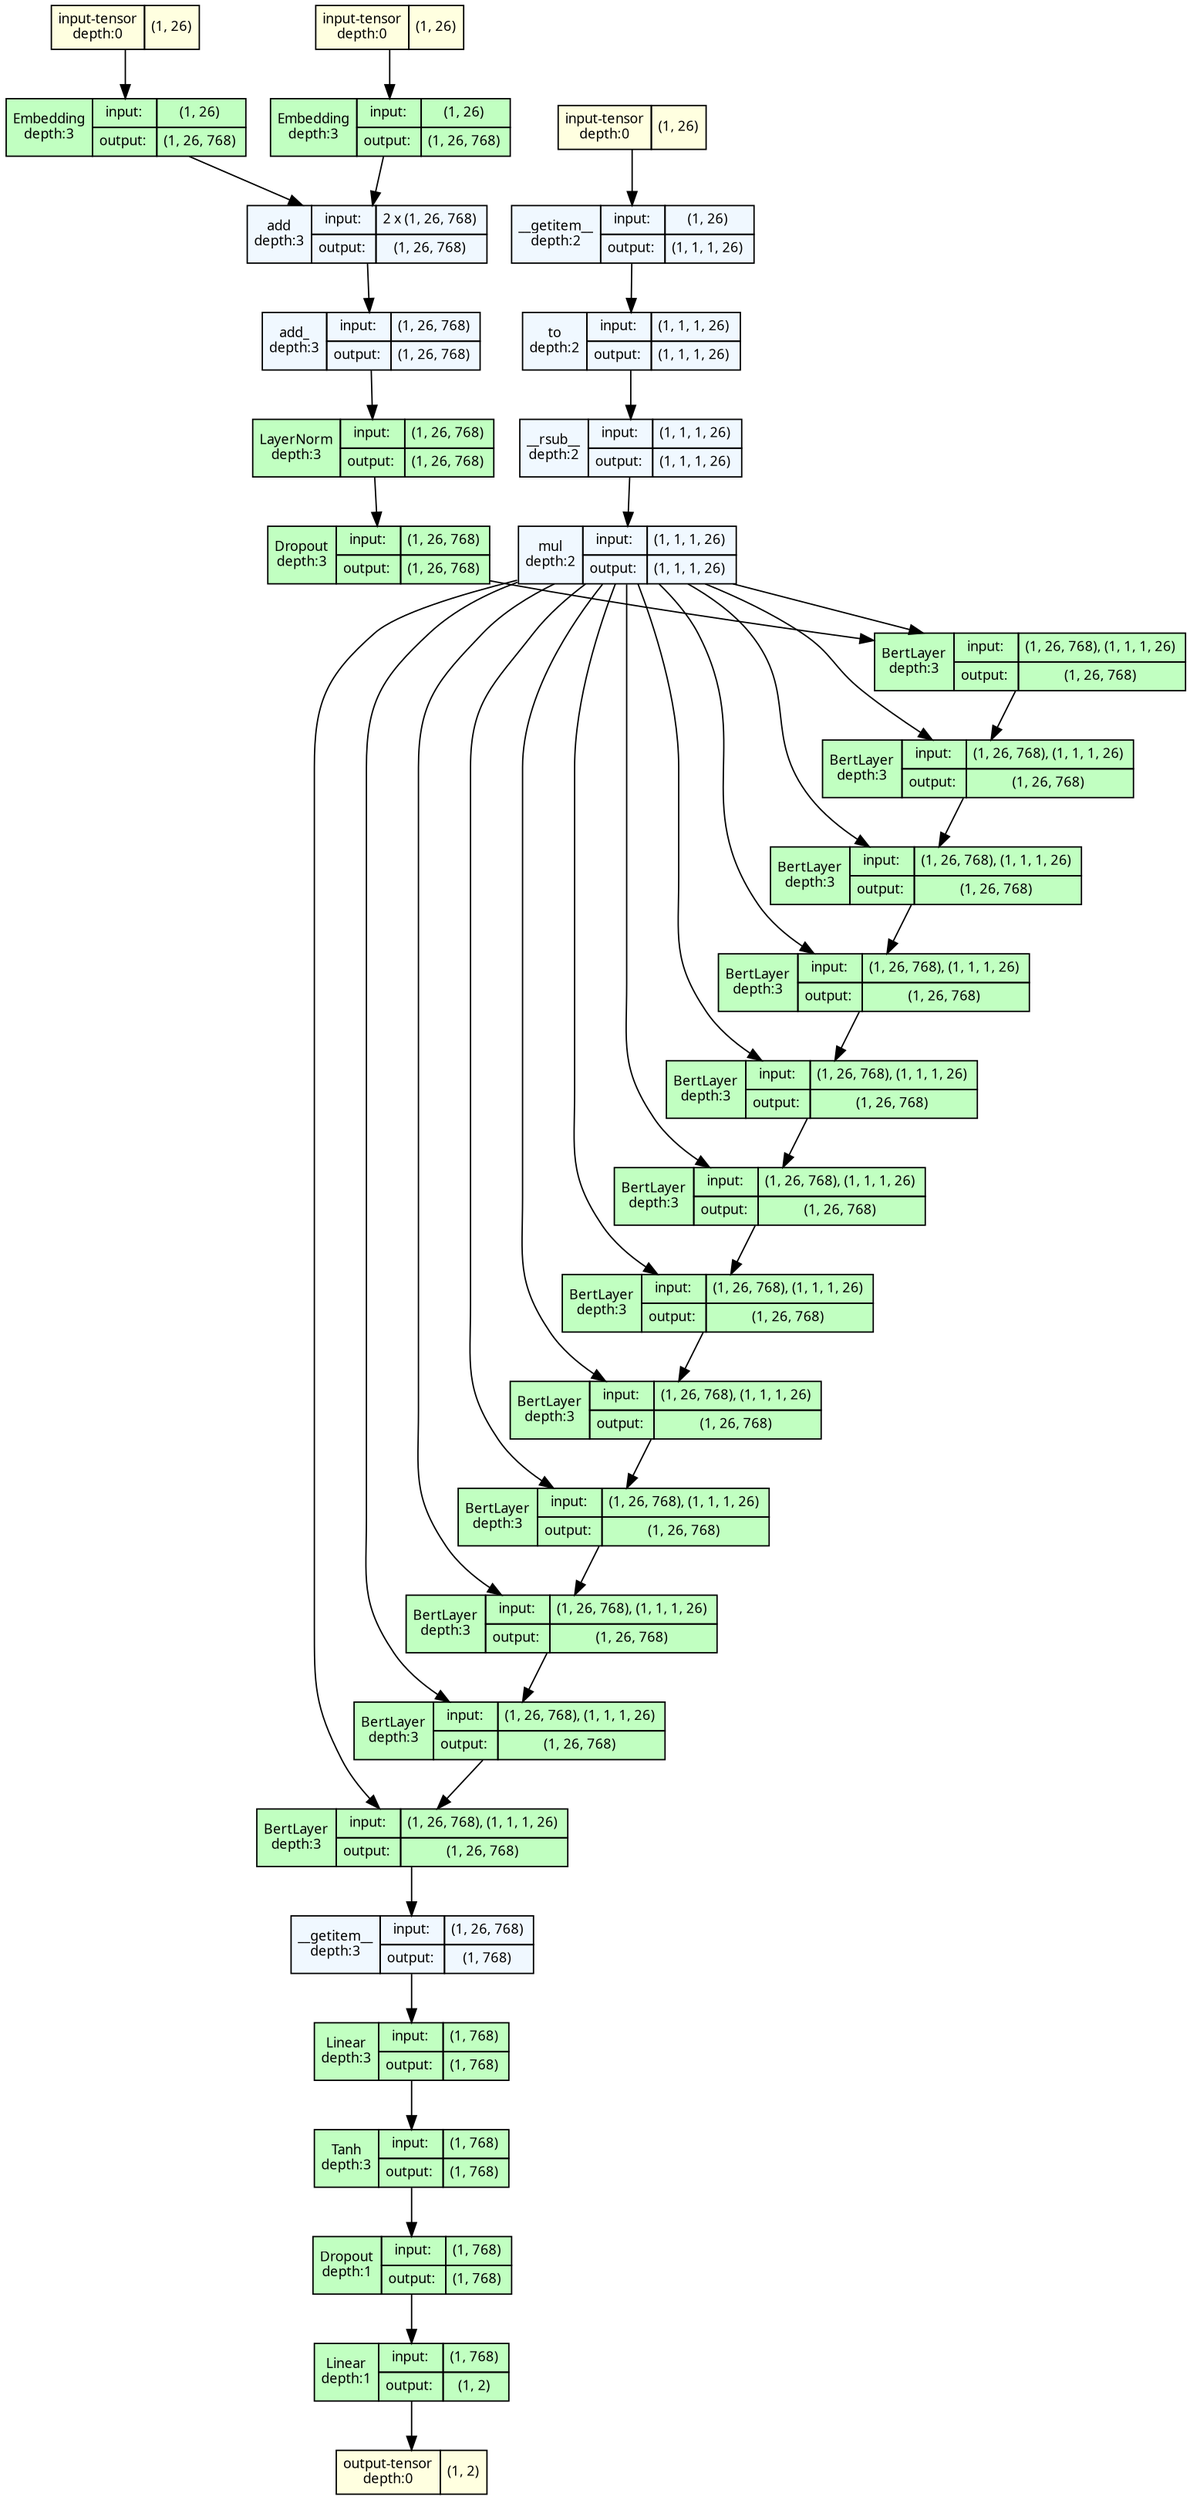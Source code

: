 strict digraph bert {
	graph [ordering=in rankdir=TB size="21.599999999999998,21.599999999999998"]
	node [align=left fontname="Linux libertine" fontsize=10 height=0.2 margin=0 ranksep=0.1 shape=plaintext style=filled]
	edge [fontsize=10]
	0 [label=<
                    <TABLE BORDER="0" CELLBORDER="1"
                    CELLSPACING="0" CELLPADDING="4">
                        <TR><TD>input-tensor<BR/>depth:0</TD><TD>(1, 26)</TD></TR>
                    </TABLE>> fillcolor=lightyellow]
	1 [label=<
                    <TABLE BORDER="0" CELLBORDER="1"
                    CELLSPACING="0" CELLPADDING="4">
                        <TR><TD>input-tensor<BR/>depth:0</TD><TD>(1, 26)</TD></TR>
                    </TABLE>> fillcolor=lightyellow]
	2 [label=<
                    <TABLE BORDER="0" CELLBORDER="1"
                    CELLSPACING="0" CELLPADDING="4">
                        <TR><TD>input-tensor<BR/>depth:0</TD><TD>(1, 26)</TD></TR>
                    </TABLE>> fillcolor=lightyellow]
	3 [label=<
                    <TABLE BORDER="0" CELLBORDER="1"
                    CELLSPACING="0" CELLPADDING="4">
                    <TR>
                        <TD ROWSPAN="2">__getitem__<BR/>depth:2</TD>
                        <TD COLSPAN="2">input:</TD>
                        <TD COLSPAN="2">(1, 26) </TD>
                    </TR>
                    <TR>
                        <TD COLSPAN="2">output: </TD>
                        <TD COLSPAN="2">(1, 1, 1, 26) </TD>
                    </TR>
                    </TABLE>> fillcolor=aliceblue]
	4 [label=<
                    <TABLE BORDER="0" CELLBORDER="1"
                    CELLSPACING="0" CELLPADDING="4">
                    <TR>
                        <TD ROWSPAN="2">to<BR/>depth:2</TD>
                        <TD COLSPAN="2">input:</TD>
                        <TD COLSPAN="2">(1, 1, 1, 26) </TD>
                    </TR>
                    <TR>
                        <TD COLSPAN="2">output: </TD>
                        <TD COLSPAN="2">(1, 1, 1, 26) </TD>
                    </TR>
                    </TABLE>> fillcolor=aliceblue]
	5 [label=<
                    <TABLE BORDER="0" CELLBORDER="1"
                    CELLSPACING="0" CELLPADDING="4">
                    <TR>
                        <TD ROWSPAN="2">__rsub__<BR/>depth:2</TD>
                        <TD COLSPAN="2">input:</TD>
                        <TD COLSPAN="2">(1, 1, 1, 26) </TD>
                    </TR>
                    <TR>
                        <TD COLSPAN="2">output: </TD>
                        <TD COLSPAN="2">(1, 1, 1, 26) </TD>
                    </TR>
                    </TABLE>> fillcolor=aliceblue]
	6 [label=<
                    <TABLE BORDER="0" CELLBORDER="1"
                    CELLSPACING="0" CELLPADDING="4">
                    <TR>
                        <TD ROWSPAN="2">mul<BR/>depth:2</TD>
                        <TD COLSPAN="2">input:</TD>
                        <TD COLSPAN="2">(1, 1, 1, 26) </TD>
                    </TR>
                    <TR>
                        <TD COLSPAN="2">output: </TD>
                        <TD COLSPAN="2">(1, 1, 1, 26) </TD>
                    </TR>
                    </TABLE>> fillcolor=aliceblue]
	7 [label=<
                    <TABLE BORDER="0" CELLBORDER="1"
                    CELLSPACING="0" CELLPADDING="4">
                    <TR>
                        <TD ROWSPAN="2">Embedding<BR/>depth:3</TD>
                        <TD COLSPAN="2">input:</TD>
                        <TD COLSPAN="2">(1, 26) </TD>
                    </TR>
                    <TR>
                        <TD COLSPAN="2">output: </TD>
                        <TD COLSPAN="2">(1, 26, 768) </TD>
                    </TR>
                    </TABLE>> fillcolor=darkseagreen1]
	8 [label=<
                    <TABLE BORDER="0" CELLBORDER="1"
                    CELLSPACING="0" CELLPADDING="4">
                    <TR>
                        <TD ROWSPAN="2">Embedding<BR/>depth:3</TD>
                        <TD COLSPAN="2">input:</TD>
                        <TD COLSPAN="2">(1, 26) </TD>
                    </TR>
                    <TR>
                        <TD COLSPAN="2">output: </TD>
                        <TD COLSPAN="2">(1, 26, 768) </TD>
                    </TR>
                    </TABLE>> fillcolor=darkseagreen1]
	9 [label=<
                    <TABLE BORDER="0" CELLBORDER="1"
                    CELLSPACING="0" CELLPADDING="4">
                    <TR>
                        <TD ROWSPAN="2">add<BR/>depth:3</TD>
                        <TD COLSPAN="2">input:</TD>
                        <TD COLSPAN="2">2 x (1, 26, 768) </TD>
                    </TR>
                    <TR>
                        <TD COLSPAN="2">output: </TD>
                        <TD COLSPAN="2">(1, 26, 768) </TD>
                    </TR>
                    </TABLE>> fillcolor=aliceblue]
	10 [label=<
                    <TABLE BORDER="0" CELLBORDER="1"
                    CELLSPACING="0" CELLPADDING="4">
                    <TR>
                        <TD ROWSPAN="2">add_<BR/>depth:3</TD>
                        <TD COLSPAN="2">input:</TD>
                        <TD COLSPAN="2">(1, 26, 768) </TD>
                    </TR>
                    <TR>
                        <TD COLSPAN="2">output: </TD>
                        <TD COLSPAN="2">(1, 26, 768) </TD>
                    </TR>
                    </TABLE>> fillcolor=aliceblue]
	11 [label=<
                    <TABLE BORDER="0" CELLBORDER="1"
                    CELLSPACING="0" CELLPADDING="4">
                    <TR>
                        <TD ROWSPAN="2">LayerNorm<BR/>depth:3</TD>
                        <TD COLSPAN="2">input:</TD>
                        <TD COLSPAN="2">(1, 26, 768) </TD>
                    </TR>
                    <TR>
                        <TD COLSPAN="2">output: </TD>
                        <TD COLSPAN="2">(1, 26, 768) </TD>
                    </TR>
                    </TABLE>> fillcolor=darkseagreen1]
	12 [label=<
                    <TABLE BORDER="0" CELLBORDER="1"
                    CELLSPACING="0" CELLPADDING="4">
                    <TR>
                        <TD ROWSPAN="2">Dropout<BR/>depth:3</TD>
                        <TD COLSPAN="2">input:</TD>
                        <TD COLSPAN="2">(1, 26, 768) </TD>
                    </TR>
                    <TR>
                        <TD COLSPAN="2">output: </TD>
                        <TD COLSPAN="2">(1, 26, 768) </TD>
                    </TR>
                    </TABLE>> fillcolor=darkseagreen1]
	13 [label=<
                    <TABLE BORDER="0" CELLBORDER="1"
                    CELLSPACING="0" CELLPADDING="4">
                    <TR>
                        <TD ROWSPAN="2">BertLayer<BR/>depth:3</TD>
                        <TD COLSPAN="2">input:</TD>
                        <TD COLSPAN="2">(1, 26, 768), (1, 1, 1, 26) </TD>
                    </TR>
                    <TR>
                        <TD COLSPAN="2">output: </TD>
                        <TD COLSPAN="2">(1, 26, 768) </TD>
                    </TR>
                    </TABLE>> fillcolor=darkseagreen1]
	14 [label=<
                    <TABLE BORDER="0" CELLBORDER="1"
                    CELLSPACING="0" CELLPADDING="4">
                    <TR>
                        <TD ROWSPAN="2">BertLayer<BR/>depth:3</TD>
                        <TD COLSPAN="2">input:</TD>
                        <TD COLSPAN="2">(1, 26, 768), (1, 1, 1, 26) </TD>
                    </TR>
                    <TR>
                        <TD COLSPAN="2">output: </TD>
                        <TD COLSPAN="2">(1, 26, 768) </TD>
                    </TR>
                    </TABLE>> fillcolor=darkseagreen1]
	15 [label=<
                    <TABLE BORDER="0" CELLBORDER="1"
                    CELLSPACING="0" CELLPADDING="4">
                    <TR>
                        <TD ROWSPAN="2">BertLayer<BR/>depth:3</TD>
                        <TD COLSPAN="2">input:</TD>
                        <TD COLSPAN="2">(1, 26, 768), (1, 1, 1, 26) </TD>
                    </TR>
                    <TR>
                        <TD COLSPAN="2">output: </TD>
                        <TD COLSPAN="2">(1, 26, 768) </TD>
                    </TR>
                    </TABLE>> fillcolor=darkseagreen1]
	16 [label=<
                    <TABLE BORDER="0" CELLBORDER="1"
                    CELLSPACING="0" CELLPADDING="4">
                    <TR>
                        <TD ROWSPAN="2">BertLayer<BR/>depth:3</TD>
                        <TD COLSPAN="2">input:</TD>
                        <TD COLSPAN="2">(1, 26, 768), (1, 1, 1, 26) </TD>
                    </TR>
                    <TR>
                        <TD COLSPAN="2">output: </TD>
                        <TD COLSPAN="2">(1, 26, 768) </TD>
                    </TR>
                    </TABLE>> fillcolor=darkseagreen1]
	17 [label=<
                    <TABLE BORDER="0" CELLBORDER="1"
                    CELLSPACING="0" CELLPADDING="4">
                    <TR>
                        <TD ROWSPAN="2">BertLayer<BR/>depth:3</TD>
                        <TD COLSPAN="2">input:</TD>
                        <TD COLSPAN="2">(1, 26, 768), (1, 1, 1, 26) </TD>
                    </TR>
                    <TR>
                        <TD COLSPAN="2">output: </TD>
                        <TD COLSPAN="2">(1, 26, 768) </TD>
                    </TR>
                    </TABLE>> fillcolor=darkseagreen1]
	18 [label=<
                    <TABLE BORDER="0" CELLBORDER="1"
                    CELLSPACING="0" CELLPADDING="4">
                    <TR>
                        <TD ROWSPAN="2">BertLayer<BR/>depth:3</TD>
                        <TD COLSPAN="2">input:</TD>
                        <TD COLSPAN="2">(1, 26, 768), (1, 1, 1, 26) </TD>
                    </TR>
                    <TR>
                        <TD COLSPAN="2">output: </TD>
                        <TD COLSPAN="2">(1, 26, 768) </TD>
                    </TR>
                    </TABLE>> fillcolor=darkseagreen1]
	19 [label=<
                    <TABLE BORDER="0" CELLBORDER="1"
                    CELLSPACING="0" CELLPADDING="4">
                    <TR>
                        <TD ROWSPAN="2">BertLayer<BR/>depth:3</TD>
                        <TD COLSPAN="2">input:</TD>
                        <TD COLSPAN="2">(1, 26, 768), (1, 1, 1, 26) </TD>
                    </TR>
                    <TR>
                        <TD COLSPAN="2">output: </TD>
                        <TD COLSPAN="2">(1, 26, 768) </TD>
                    </TR>
                    </TABLE>> fillcolor=darkseagreen1]
	20 [label=<
                    <TABLE BORDER="0" CELLBORDER="1"
                    CELLSPACING="0" CELLPADDING="4">
                    <TR>
                        <TD ROWSPAN="2">BertLayer<BR/>depth:3</TD>
                        <TD COLSPAN="2">input:</TD>
                        <TD COLSPAN="2">(1, 26, 768), (1, 1, 1, 26) </TD>
                    </TR>
                    <TR>
                        <TD COLSPAN="2">output: </TD>
                        <TD COLSPAN="2">(1, 26, 768) </TD>
                    </TR>
                    </TABLE>> fillcolor=darkseagreen1]
	21 [label=<
                    <TABLE BORDER="0" CELLBORDER="1"
                    CELLSPACING="0" CELLPADDING="4">
                    <TR>
                        <TD ROWSPAN="2">BertLayer<BR/>depth:3</TD>
                        <TD COLSPAN="2">input:</TD>
                        <TD COLSPAN="2">(1, 26, 768), (1, 1, 1, 26) </TD>
                    </TR>
                    <TR>
                        <TD COLSPAN="2">output: </TD>
                        <TD COLSPAN="2">(1, 26, 768) </TD>
                    </TR>
                    </TABLE>> fillcolor=darkseagreen1]
	22 [label=<
                    <TABLE BORDER="0" CELLBORDER="1"
                    CELLSPACING="0" CELLPADDING="4">
                    <TR>
                        <TD ROWSPAN="2">BertLayer<BR/>depth:3</TD>
                        <TD COLSPAN="2">input:</TD>
                        <TD COLSPAN="2">(1, 26, 768), (1, 1, 1, 26) </TD>
                    </TR>
                    <TR>
                        <TD COLSPAN="2">output: </TD>
                        <TD COLSPAN="2">(1, 26, 768) </TD>
                    </TR>
                    </TABLE>> fillcolor=darkseagreen1]
	23 [label=<
                    <TABLE BORDER="0" CELLBORDER="1"
                    CELLSPACING="0" CELLPADDING="4">
                    <TR>
                        <TD ROWSPAN="2">BertLayer<BR/>depth:3</TD>
                        <TD COLSPAN="2">input:</TD>
                        <TD COLSPAN="2">(1, 26, 768), (1, 1, 1, 26) </TD>
                    </TR>
                    <TR>
                        <TD COLSPAN="2">output: </TD>
                        <TD COLSPAN="2">(1, 26, 768) </TD>
                    </TR>
                    </TABLE>> fillcolor=darkseagreen1]
	24 [label=<
                    <TABLE BORDER="0" CELLBORDER="1"
                    CELLSPACING="0" CELLPADDING="4">
                    <TR>
                        <TD ROWSPAN="2">BertLayer<BR/>depth:3</TD>
                        <TD COLSPAN="2">input:</TD>
                        <TD COLSPAN="2">(1, 26, 768), (1, 1, 1, 26) </TD>
                    </TR>
                    <TR>
                        <TD COLSPAN="2">output: </TD>
                        <TD COLSPAN="2">(1, 26, 768) </TD>
                    </TR>
                    </TABLE>> fillcolor=darkseagreen1]
	25 [label=<
                    <TABLE BORDER="0" CELLBORDER="1"
                    CELLSPACING="0" CELLPADDING="4">
                    <TR>
                        <TD ROWSPAN="2">__getitem__<BR/>depth:3</TD>
                        <TD COLSPAN="2">input:</TD>
                        <TD COLSPAN="2">(1, 26, 768) </TD>
                    </TR>
                    <TR>
                        <TD COLSPAN="2">output: </TD>
                        <TD COLSPAN="2">(1, 768) </TD>
                    </TR>
                    </TABLE>> fillcolor=aliceblue]
	26 [label=<
                    <TABLE BORDER="0" CELLBORDER="1"
                    CELLSPACING="0" CELLPADDING="4">
                    <TR>
                        <TD ROWSPAN="2">Linear<BR/>depth:3</TD>
                        <TD COLSPAN="2">input:</TD>
                        <TD COLSPAN="2">(1, 768) </TD>
                    </TR>
                    <TR>
                        <TD COLSPAN="2">output: </TD>
                        <TD COLSPAN="2">(1, 768) </TD>
                    </TR>
                    </TABLE>> fillcolor=darkseagreen1]
	27 [label=<
                    <TABLE BORDER="0" CELLBORDER="1"
                    CELLSPACING="0" CELLPADDING="4">
                    <TR>
                        <TD ROWSPAN="2">Tanh<BR/>depth:3</TD>
                        <TD COLSPAN="2">input:</TD>
                        <TD COLSPAN="2">(1, 768) </TD>
                    </TR>
                    <TR>
                        <TD COLSPAN="2">output: </TD>
                        <TD COLSPAN="2">(1, 768) </TD>
                    </TR>
                    </TABLE>> fillcolor=darkseagreen1]
	28 [label=<
                    <TABLE BORDER="0" CELLBORDER="1"
                    CELLSPACING="0" CELLPADDING="4">
                    <TR>
                        <TD ROWSPAN="2">Dropout<BR/>depth:1</TD>
                        <TD COLSPAN="2">input:</TD>
                        <TD COLSPAN="2">(1, 768) </TD>
                    </TR>
                    <TR>
                        <TD COLSPAN="2">output: </TD>
                        <TD COLSPAN="2">(1, 768) </TD>
                    </TR>
                    </TABLE>> fillcolor=darkseagreen1]
	29 [label=<
                    <TABLE BORDER="0" CELLBORDER="1"
                    CELLSPACING="0" CELLPADDING="4">
                    <TR>
                        <TD ROWSPAN="2">Linear<BR/>depth:1</TD>
                        <TD COLSPAN="2">input:</TD>
                        <TD COLSPAN="2">(1, 768) </TD>
                    </TR>
                    <TR>
                        <TD COLSPAN="2">output: </TD>
                        <TD COLSPAN="2">(1, 2) </TD>
                    </TR>
                    </TABLE>> fillcolor=darkseagreen1]
	30 [label=<
                    <TABLE BORDER="0" CELLBORDER="1"
                    CELLSPACING="0" CELLPADDING="4">
                        <TR><TD>output-tensor<BR/>depth:0</TD><TD>(1, 2)</TD></TR>
                    </TABLE>> fillcolor=lightyellow]
	2 -> 3
	3 -> 4
	4 -> 5
	5 -> 6
	0 -> 7
	1 -> 8
	7 -> 9
	8 -> 9
	9 -> 10
	10 -> 11
	11 -> 12
	12 -> 13
	6 -> 13
	6 -> 14
	6 -> 15
	6 -> 16
	6 -> 17
	6 -> 18
	6 -> 19
	6 -> 20
	6 -> 21
	6 -> 22
	6 -> 23
	6 -> 24
	13 -> 14
	14 -> 15
	15 -> 16
	16 -> 17
	17 -> 18
	18 -> 19
	19 -> 20
	20 -> 21
	21 -> 22
	22 -> 23
	23 -> 24
	24 -> 25
	25 -> 26
	26 -> 27
	27 -> 28
	28 -> 29
	29 -> 30
}
strict digraph bert {
	graph [ordering=in rankdir=TB size="25.2,25.2"]
	node [align=left fontname="Linux libertine" fontsize=10 height=0.2 margin=0 ranksep=0.1 shape=plaintext style=filled]
	edge [fontsize=10]
	0 [label=<
                    <TABLE BORDER="0" CELLBORDER="1"
                    CELLSPACING="0" CELLPADDING="4">
                        <TR><TD>input-tensor<BR/>depth:0</TD><TD>(1, 23)</TD></TR>
                    </TABLE>> fillcolor=lightyellow]
	1 [label=<
                    <TABLE BORDER="0" CELLBORDER="1"
                    CELLSPACING="0" CELLPADDING="4">
                        <TR><TD>input-tensor<BR/>depth:0</TD><TD>(1, 23)</TD></TR>
                    </TABLE>> fillcolor=lightyellow]
	2 [label=<
                    <TABLE BORDER="0" CELLBORDER="1"
                    CELLSPACING="0" CELLPADDING="4">
                        <TR><TD>input-tensor<BR/>depth:0</TD><TD>(1, 23)</TD></TR>
                    </TABLE>> fillcolor=lightyellow]
	subgraph cluster_2 {
		fontsize=12 label=BertModel labeljust=l style=dashed
		3 [label=<
                    <TABLE BORDER="0" CELLBORDER="1"
                    CELLSPACING="0" CELLPADDING="4">
                    <TR>
                        <TD ROWSPAN="2">__getitem__<BR/>depth:2</TD>
                        <TD COLSPAN="2">input:</TD>
                        <TD COLSPAN="2">(1, 23) </TD>
                    </TR>
                    <TR>
                        <TD COLSPAN="2">output: </TD>
                        <TD COLSPAN="2">(1, 1, 1, 23) </TD>
                    </TR>
                    </TABLE>> fillcolor=aliceblue]
		4 [label=<
                    <TABLE BORDER="0" CELLBORDER="1"
                    CELLSPACING="0" CELLPADDING="4">
                    <TR>
                        <TD ROWSPAN="2">to<BR/>depth:2</TD>
                        <TD COLSPAN="2">input:</TD>
                        <TD COLSPAN="2">(1, 1, 1, 23) </TD>
                    </TR>
                    <TR>
                        <TD COLSPAN="2">output: </TD>
                        <TD COLSPAN="2">(1, 1, 1, 23) </TD>
                    </TR>
                    </TABLE>> fillcolor=aliceblue]
		5 [label=<
                    <TABLE BORDER="0" CELLBORDER="1"
                    CELLSPACING="0" CELLPADDING="4">
                    <TR>
                        <TD ROWSPAN="2">__rsub__<BR/>depth:2</TD>
                        <TD COLSPAN="2">input:</TD>
                        <TD COLSPAN="2">(1, 1, 1, 23) </TD>
                    </TR>
                    <TR>
                        <TD COLSPAN="2">output: </TD>
                        <TD COLSPAN="2">(1, 1, 1, 23) </TD>
                    </TR>
                    </TABLE>> fillcolor=aliceblue]
		6 [label=<
                    <TABLE BORDER="0" CELLBORDER="1"
                    CELLSPACING="0" CELLPADDING="4">
                    <TR>
                        <TD ROWSPAN="2">mul<BR/>depth:2</TD>
                        <TD COLSPAN="2">input:</TD>
                        <TD COLSPAN="2">(1, 1, 1, 23) </TD>
                    </TR>
                    <TR>
                        <TD COLSPAN="2">output: </TD>
                        <TD COLSPAN="2">(1, 1, 1, 23) </TD>
                    </TR>
                    </TABLE>> fillcolor=aliceblue]
		subgraph cluster_3 {
			fontsize=12 label=BertEmbeddings labeljust=l style=dashed
			7 [label=<
                    <TABLE BORDER="0" CELLBORDER="1"
                    CELLSPACING="0" CELLPADDING="4">
                    <TR>
                        <TD ROWSPAN="2">Embedding<BR/>depth:3</TD>
                        <TD COLSPAN="2">input:</TD>
                        <TD COLSPAN="2">(1, 23) </TD>
                    </TR>
                    <TR>
                        <TD COLSPAN="2">output: </TD>
                        <TD COLSPAN="2">(1, 23, 768) </TD>
                    </TR>
                    </TABLE>> fillcolor=darkseagreen1]
			8 [label=<
                    <TABLE BORDER="0" CELLBORDER="1"
                    CELLSPACING="0" CELLPADDING="4">
                    <TR>
                        <TD ROWSPAN="2">Embedding<BR/>depth:3</TD>
                        <TD COLSPAN="2">input:</TD>
                        <TD COLSPAN="2">(1, 23) </TD>
                    </TR>
                    <TR>
                        <TD COLSPAN="2">output: </TD>
                        <TD COLSPAN="2">(1, 23, 768) </TD>
                    </TR>
                    </TABLE>> fillcolor=darkseagreen1]
			9 [label=<
                    <TABLE BORDER="0" CELLBORDER="1"
                    CELLSPACING="0" CELLPADDING="4">
                    <TR>
                        <TD ROWSPAN="2">add<BR/>depth:3</TD>
                        <TD COLSPAN="2">input:</TD>
                        <TD COLSPAN="2">2 x (1, 23, 768) </TD>
                    </TR>
                    <TR>
                        <TD COLSPAN="2">output: </TD>
                        <TD COLSPAN="2">(1, 23, 768) </TD>
                    </TR>
                    </TABLE>> fillcolor=aliceblue]
			10 [label=<
                    <TABLE BORDER="0" CELLBORDER="1"
                    CELLSPACING="0" CELLPADDING="4">
                    <TR>
                        <TD ROWSPAN="2">add_<BR/>depth:3</TD>
                        <TD COLSPAN="2">input:</TD>
                        <TD COLSPAN="2">(1, 23, 768) </TD>
                    </TR>
                    <TR>
                        <TD COLSPAN="2">output: </TD>
                        <TD COLSPAN="2">(1, 23, 768) </TD>
                    </TR>
                    </TABLE>> fillcolor=aliceblue]
			11 [label=<
                    <TABLE BORDER="0" CELLBORDER="1"
                    CELLSPACING="0" CELLPADDING="4">
                    <TR>
                        <TD ROWSPAN="2">LayerNorm<BR/>depth:3</TD>
                        <TD COLSPAN="2">input:</TD>
                        <TD COLSPAN="2">(1, 23, 768) </TD>
                    </TR>
                    <TR>
                        <TD COLSPAN="2">output: </TD>
                        <TD COLSPAN="2">(1, 23, 768) </TD>
                    </TR>
                    </TABLE>> fillcolor=darkseagreen1]
			12 [label=<
                    <TABLE BORDER="0" CELLBORDER="1"
                    CELLSPACING="0" CELLPADDING="4">
                    <TR>
                        <TD ROWSPAN="2">Dropout<BR/>depth:3</TD>
                        <TD COLSPAN="2">input:</TD>
                        <TD COLSPAN="2">(1, 23, 768) </TD>
                    </TR>
                    <TR>
                        <TD COLSPAN="2">output: </TD>
                        <TD COLSPAN="2">(1, 23, 768) </TD>
                    </TR>
                    </TABLE>> fillcolor=darkseagreen1]
		}
		subgraph cluster_4 {
			fontsize=12 label=BertEncoder labeljust=l style=dashed
			13 [label=<
                    <TABLE BORDER="0" CELLBORDER="1"
                    CELLSPACING="0" CELLPADDING="4">
                    <TR>
                        <TD ROWSPAN="2">BertLayer<BR/>depth:3</TD>
                        <TD COLSPAN="2">input:</TD>
                        <TD COLSPAN="2">(1, 23, 768), (1, 1, 1, 23) </TD>
                    </TR>
                    <TR>
                        <TD COLSPAN="2">output: </TD>
                        <TD COLSPAN="2">(1, 23, 768) </TD>
                    </TR>
                    </TABLE>> fillcolor=darkseagreen1]
			14 [label=<
                    <TABLE BORDER="0" CELLBORDER="1"
                    CELLSPACING="0" CELLPADDING="4">
                    <TR>
                        <TD ROWSPAN="2">BertLayer<BR/>depth:3</TD>
                        <TD COLSPAN="2">input:</TD>
                        <TD COLSPAN="2">(1, 23, 768), (1, 1, 1, 23) </TD>
                    </TR>
                    <TR>
                        <TD COLSPAN="2">output: </TD>
                        <TD COLSPAN="2">(1, 23, 768) </TD>
                    </TR>
                    </TABLE>> fillcolor=darkseagreen1]
			15 [label=<
                    <TABLE BORDER="0" CELLBORDER="1"
                    CELLSPACING="0" CELLPADDING="4">
                    <TR>
                        <TD ROWSPAN="2">BertLayer<BR/>depth:3</TD>
                        <TD COLSPAN="2">input:</TD>
                        <TD COLSPAN="2">(1, 23, 768), (1, 1, 1, 23) </TD>
                    </TR>
                    <TR>
                        <TD COLSPAN="2">output: </TD>
                        <TD COLSPAN="2">(1, 23, 768) </TD>
                    </TR>
                    </TABLE>> fillcolor=darkseagreen1]
			16 [label=<
                    <TABLE BORDER="0" CELLBORDER="1"
                    CELLSPACING="0" CELLPADDING="4">
                    <TR>
                        <TD ROWSPAN="2">BertLayer<BR/>depth:3</TD>
                        <TD COLSPAN="2">input:</TD>
                        <TD COLSPAN="2">(1, 23, 768), (1, 1, 1, 23) </TD>
                    </TR>
                    <TR>
                        <TD COLSPAN="2">output: </TD>
                        <TD COLSPAN="2">(1, 23, 768) </TD>
                    </TR>
                    </TABLE>> fillcolor=darkseagreen1]
			17 [label=<
                    <TABLE BORDER="0" CELLBORDER="1"
                    CELLSPACING="0" CELLPADDING="4">
                    <TR>
                        <TD ROWSPAN="2">BertLayer<BR/>depth:3</TD>
                        <TD COLSPAN="2">input:</TD>
                        <TD COLSPAN="2">(1, 23, 768), (1, 1, 1, 23) </TD>
                    </TR>
                    <TR>
                        <TD COLSPAN="2">output: </TD>
                        <TD COLSPAN="2">(1, 23, 768) </TD>
                    </TR>
                    </TABLE>> fillcolor=darkseagreen1]
			18 [label=<
                    <TABLE BORDER="0" CELLBORDER="1"
                    CELLSPACING="0" CELLPADDING="4">
                    <TR>
                        <TD ROWSPAN="2">BertLayer<BR/>depth:3</TD>
                        <TD COLSPAN="2">input:</TD>
                        <TD COLSPAN="2">(1, 23, 768), (1, 1, 1, 23) </TD>
                    </TR>
                    <TR>
                        <TD COLSPAN="2">output: </TD>
                        <TD COLSPAN="2">(1, 23, 768) </TD>
                    </TR>
                    </TABLE>> fillcolor=darkseagreen1]
			19 [label=<
                    <TABLE BORDER="0" CELLBORDER="1"
                    CELLSPACING="0" CELLPADDING="4">
                    <TR>
                        <TD ROWSPAN="2">BertLayer<BR/>depth:3</TD>
                        <TD COLSPAN="2">input:</TD>
                        <TD COLSPAN="2">(1, 23, 768), (1, 1, 1, 23) </TD>
                    </TR>
                    <TR>
                        <TD COLSPAN="2">output: </TD>
                        <TD COLSPAN="2">(1, 23, 768) </TD>
                    </TR>
                    </TABLE>> fillcolor=darkseagreen1]
			20 [label=<
                    <TABLE BORDER="0" CELLBORDER="1"
                    CELLSPACING="0" CELLPADDING="4">
                    <TR>
                        <TD ROWSPAN="2">BertLayer<BR/>depth:3</TD>
                        <TD COLSPAN="2">input:</TD>
                        <TD COLSPAN="2">(1, 23, 768), (1, 1, 1, 23) </TD>
                    </TR>
                    <TR>
                        <TD COLSPAN="2">output: </TD>
                        <TD COLSPAN="2">(1, 23, 768) </TD>
                    </TR>
                    </TABLE>> fillcolor=darkseagreen1]
			21 [label=<
                    <TABLE BORDER="0" CELLBORDER="1"
                    CELLSPACING="0" CELLPADDING="4">
                    <TR>
                        <TD ROWSPAN="2">BertLayer<BR/>depth:3</TD>
                        <TD COLSPAN="2">input:</TD>
                        <TD COLSPAN="2">(1, 23, 768), (1, 1, 1, 23) </TD>
                    </TR>
                    <TR>
                        <TD COLSPAN="2">output: </TD>
                        <TD COLSPAN="2">(1, 23, 768) </TD>
                    </TR>
                    </TABLE>> fillcolor=darkseagreen1]
			22 [label=<
                    <TABLE BORDER="0" CELLBORDER="1"
                    CELLSPACING="0" CELLPADDING="4">
                    <TR>
                        <TD ROWSPAN="2">BertLayer<BR/>depth:3</TD>
                        <TD COLSPAN="2">input:</TD>
                        <TD COLSPAN="2">(1, 23, 768), (1, 1, 1, 23) </TD>
                    </TR>
                    <TR>
                        <TD COLSPAN="2">output: </TD>
                        <TD COLSPAN="2">(1, 23, 768) </TD>
                    </TR>
                    </TABLE>> fillcolor=darkseagreen1]
			23 [label=<
                    <TABLE BORDER="0" CELLBORDER="1"
                    CELLSPACING="0" CELLPADDING="4">
                    <TR>
                        <TD ROWSPAN="2">BertLayer<BR/>depth:3</TD>
                        <TD COLSPAN="2">input:</TD>
                        <TD COLSPAN="2">(1, 23, 768), (1, 1, 1, 23) </TD>
                    </TR>
                    <TR>
                        <TD COLSPAN="2">output: </TD>
                        <TD COLSPAN="2">(1, 23, 768) </TD>
                    </TR>
                    </TABLE>> fillcolor=darkseagreen1]
			24 [label=<
                    <TABLE BORDER="0" CELLBORDER="1"
                    CELLSPACING="0" CELLPADDING="4">
                    <TR>
                        <TD ROWSPAN="2">BertLayer<BR/>depth:3</TD>
                        <TD COLSPAN="2">input:</TD>
                        <TD COLSPAN="2">(1, 23, 768), (1, 1, 1, 23) </TD>
                    </TR>
                    <TR>
                        <TD COLSPAN="2">output: </TD>
                        <TD COLSPAN="2">(1, 23, 768) </TD>
                    </TR>
                    </TABLE>> fillcolor=darkseagreen1]
		}
		subgraph cluster_5 {
			fontsize=12 label=BertPooler labeljust=l style=dashed
			25 [label=<
                    <TABLE BORDER="0" CELLBORDER="1"
                    CELLSPACING="0" CELLPADDING="4">
                    <TR>
                        <TD ROWSPAN="2">__getitem__<BR/>depth:3</TD>
                        <TD COLSPAN="2">input:</TD>
                        <TD COLSPAN="2">(1, 23, 768) </TD>
                    </TR>
                    <TR>
                        <TD COLSPAN="2">output: </TD>
                        <TD COLSPAN="2">(1, 768) </TD>
                    </TR>
                    </TABLE>> fillcolor=aliceblue]
			26 [label=<
                    <TABLE BORDER="0" CELLBORDER="1"
                    CELLSPACING="0" CELLPADDING="4">
                    <TR>
                        <TD ROWSPAN="2">Linear<BR/>depth:3</TD>
                        <TD COLSPAN="2">input:</TD>
                        <TD COLSPAN="2">(1, 768) </TD>
                    </TR>
                    <TR>
                        <TD COLSPAN="2">output: </TD>
                        <TD COLSPAN="2">(1, 768) </TD>
                    </TR>
                    </TABLE>> fillcolor=darkseagreen1]
			27 [label=<
                    <TABLE BORDER="0" CELLBORDER="1"
                    CELLSPACING="0" CELLPADDING="4">
                    <TR>
                        <TD ROWSPAN="2">Tanh<BR/>depth:3</TD>
                        <TD COLSPAN="2">input:</TD>
                        <TD COLSPAN="2">(1, 768) </TD>
                    </TR>
                    <TR>
                        <TD COLSPAN="2">output: </TD>
                        <TD COLSPAN="2">(1, 768) </TD>
                    </TR>
                    </TABLE>> fillcolor=darkseagreen1]
		}
	}
	28 [label=<
                    <TABLE BORDER="0" CELLBORDER="1"
                    CELLSPACING="0" CELLPADDING="4">
                    <TR>
                        <TD ROWSPAN="2">Dropout<BR/>depth:1</TD>
                        <TD COLSPAN="2">input:</TD>
                        <TD COLSPAN="2">(1, 768) </TD>
                    </TR>
                    <TR>
                        <TD COLSPAN="2">output: </TD>
                        <TD COLSPAN="2">(1, 768) </TD>
                    </TR>
                    </TABLE>> fillcolor=darkseagreen1]
	29 [label=<
                    <TABLE BORDER="0" CELLBORDER="1"
                    CELLSPACING="0" CELLPADDING="4">
                    <TR>
                        <TD ROWSPAN="2">Linear<BR/>depth:1</TD>
                        <TD COLSPAN="2">input:</TD>
                        <TD COLSPAN="2">(1, 768) </TD>
                    </TR>
                    <TR>
                        <TD COLSPAN="2">output: </TD>
                        <TD COLSPAN="2">(1, 2) </TD>
                    </TR>
                    </TABLE>> fillcolor=darkseagreen1]
	30 [label=<
                    <TABLE BORDER="0" CELLBORDER="1"
                    CELLSPACING="0" CELLPADDING="4">
                        <TR><TD>output-tensor<BR/>depth:0</TD><TD>(1, 2)</TD></TR>
                    </TABLE>> fillcolor=lightyellow]
	2 -> 3
	3 -> 4
	4 -> 5
	5 -> 6
	0 -> 7
	1 -> 8
	7 -> 9
	8 -> 9
	9 -> 10
	10 -> 11
	11 -> 12
	12 -> 13
	6 -> 13
	6 -> 14
	6 -> 15
	6 -> 16
	6 -> 17
	6 -> 18
	6 -> 19
	6 -> 20
	6 -> 21
	6 -> 22
	6 -> 23
	6 -> 24
	13 -> 14
	14 -> 15
	15 -> 16
	16 -> 17
	17 -> 18
	18 -> 19
	19 -> 20
	20 -> 21
	21 -> 22
	22 -> 23
	23 -> 24
	24 -> 25
	25 -> 26
	26 -> 27
	27 -> 28
	28 -> 29
	29 -> 30
}

